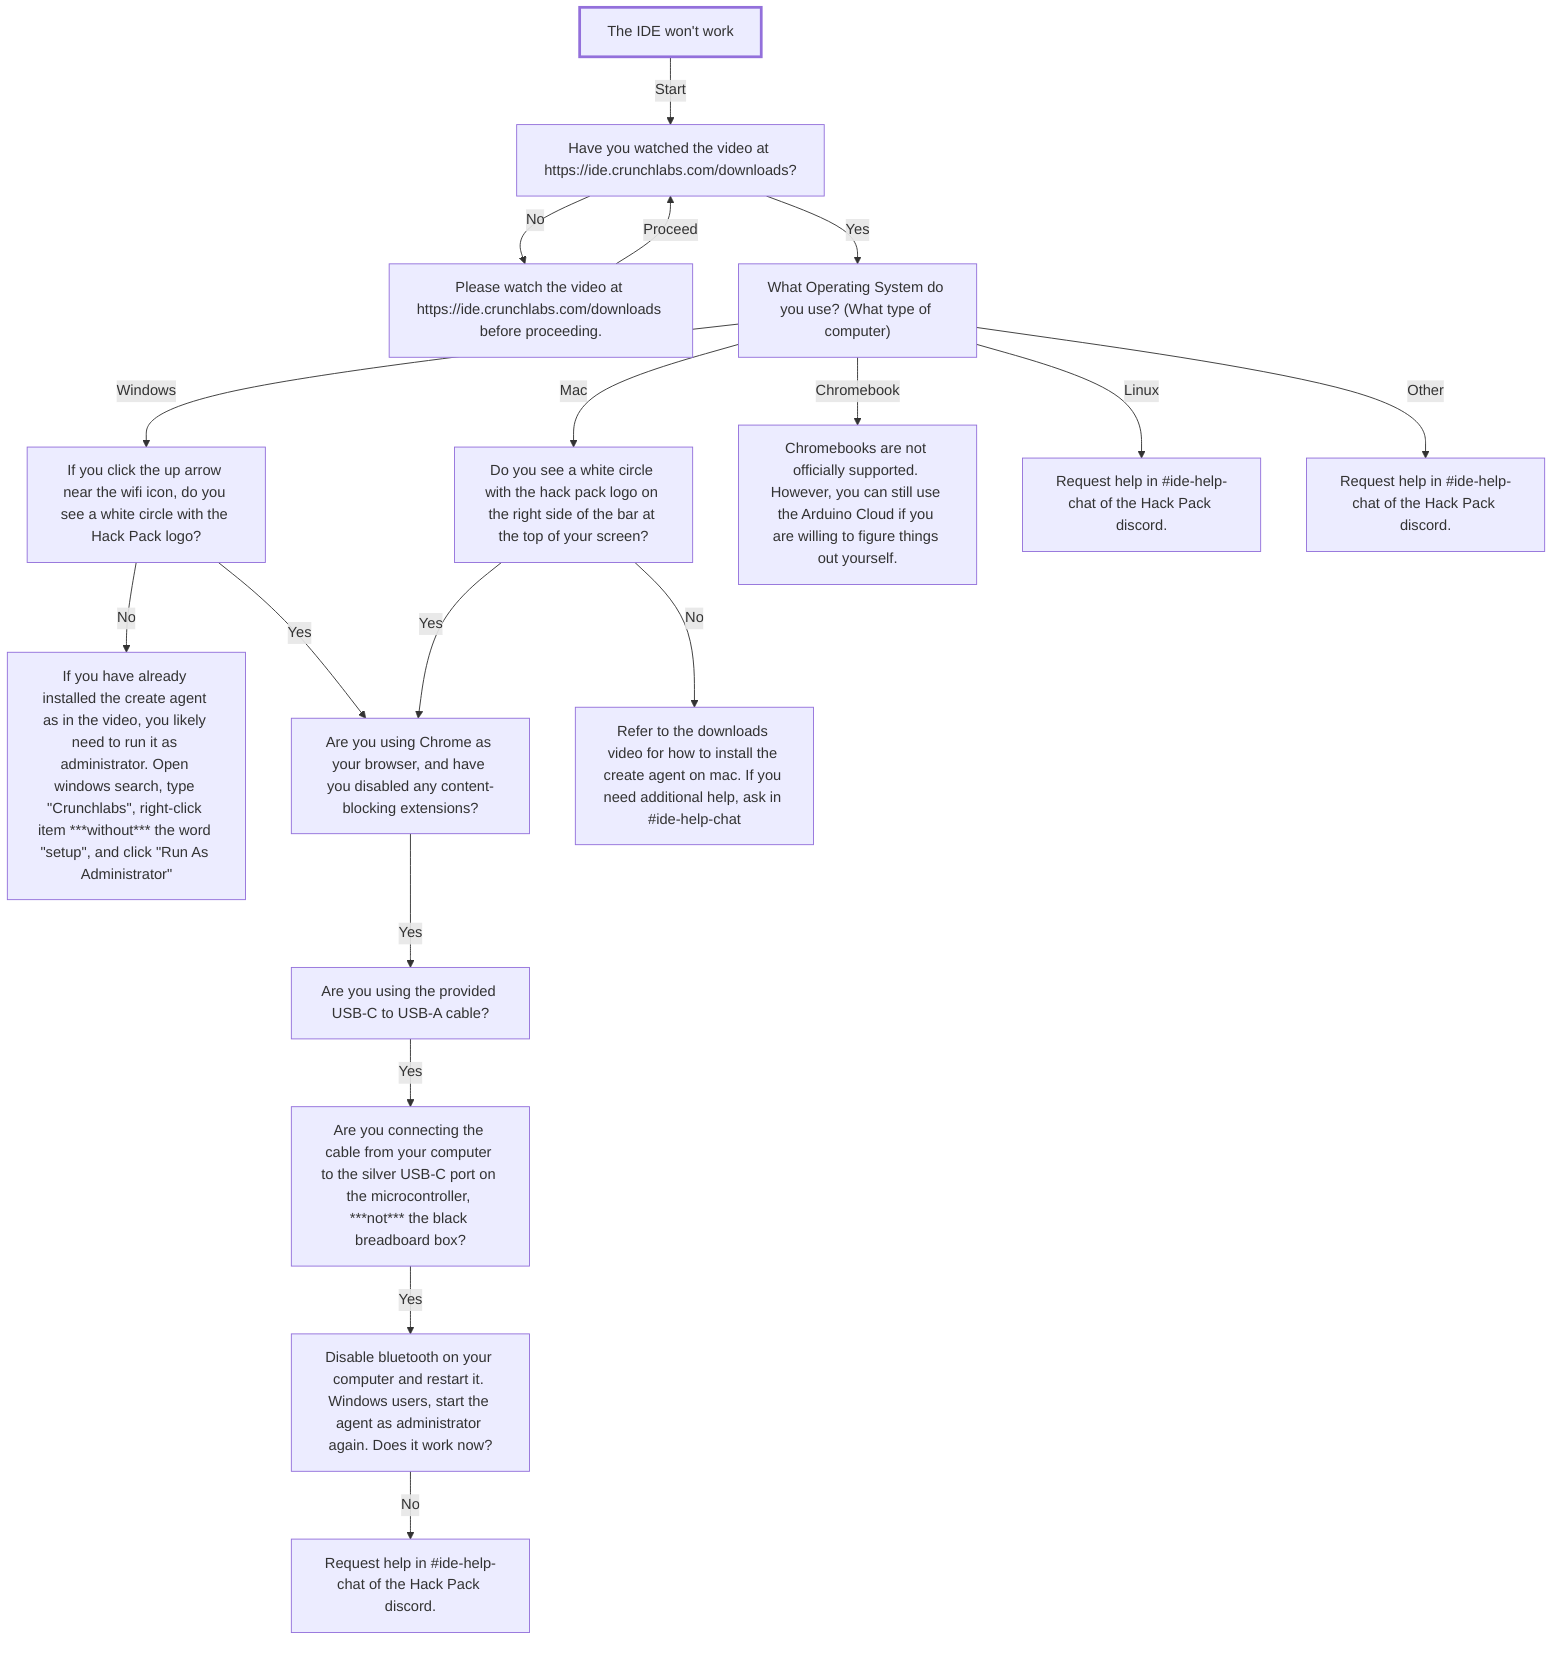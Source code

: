 graph TD
    Title["The IDE won't work"]
    Title --> |Start| WatchedVideo
    WatchedVideo["Have you watched the video at https://ide.crunchlabs.com/downloads?"]
    WatchedVideo --> |No| GoWatchVideo
    WatchedVideo --> |Yes| OS
    GoWatchVideo["Please watch the video at https://ide.crunchlabs.com/downloads before proceeding."]
    GoWatchVideo --> |Proceed| WatchedVideo
    OS["What Operating System do you use? (What type of computer)"]
    OS --> |Windows| Windows
    OS --> |Mac| Mac
    OS --> |Chromebook| Chromebook
    OS --> |Linux| Linux
    OS --> |Other| Other
    Windows["If you click the up arrow near the wifi icon, do you see a white circle with the Hack Pack logo?"]
    Windows --> |No| WindowsInstallAgent
    Windows --> |Yes| BrowserCheck
    Mac["Do you see a white circle with the hack pack logo on the right side of the bar at the top of your screen?"]
    Mac --> |No| MacInstallAgent
    Mac --> |Yes| BrowserCheck
    Chromebook["Chromebooks are not officially supported. However, you can still use the Arduino Cloud if you are willing to figure things out yourself."]
    Linux["Request help in #ide-help-chat of the Hack Pack discord."]
    Other["Request help in #ide-help-chat of the Hack Pack discord."]
    WindowsInstallAgent["If you have already installed the create agent as in the video, you likely need to run it as administrator. Open windows search, type #quot;Crunchlabs#quot;, right-click item ***without*** the word #quot;setup#quot;, and click #quot;Run As Administrator#quot;"]
    BrowserCheck["Are you using Chrome as your browser, and have you disabled any content-blocking extensions?"]
    BrowserCheck --> |Yes| ProvidedCableCheck
    MacInstallAgent["Refer to the downloads video for how to install the create agent on mac. If you need additional help, ask in #ide-help-chat"]
    ProvidedCableCheck["Are you using the provided USB-C to USB-A cable?"]
    ProvidedCableCheck --> |Yes| ArduinoPortCheck
    ArduinoPortCheck["Are you connecting the cable from your computer to the silver USB-C port on the microcontroller, ***not*** the black breadboard box?"]
    ArduinoPortCheck --> |Yes| Restart
    Restart["Disable bluetooth on your computer and restart it. Windows users, start the agent as administrator again. Does it work now?"]
    Restart --> |No| RequestHelpSupported
    RequestHelpSupported["Request help in #ide-help-chat of the Hack Pack discord."]
    
    %% Node-specific styling
    style Title white-space:nowrap
    style Title stroke-width:3px;

    %% templateColor #57899E